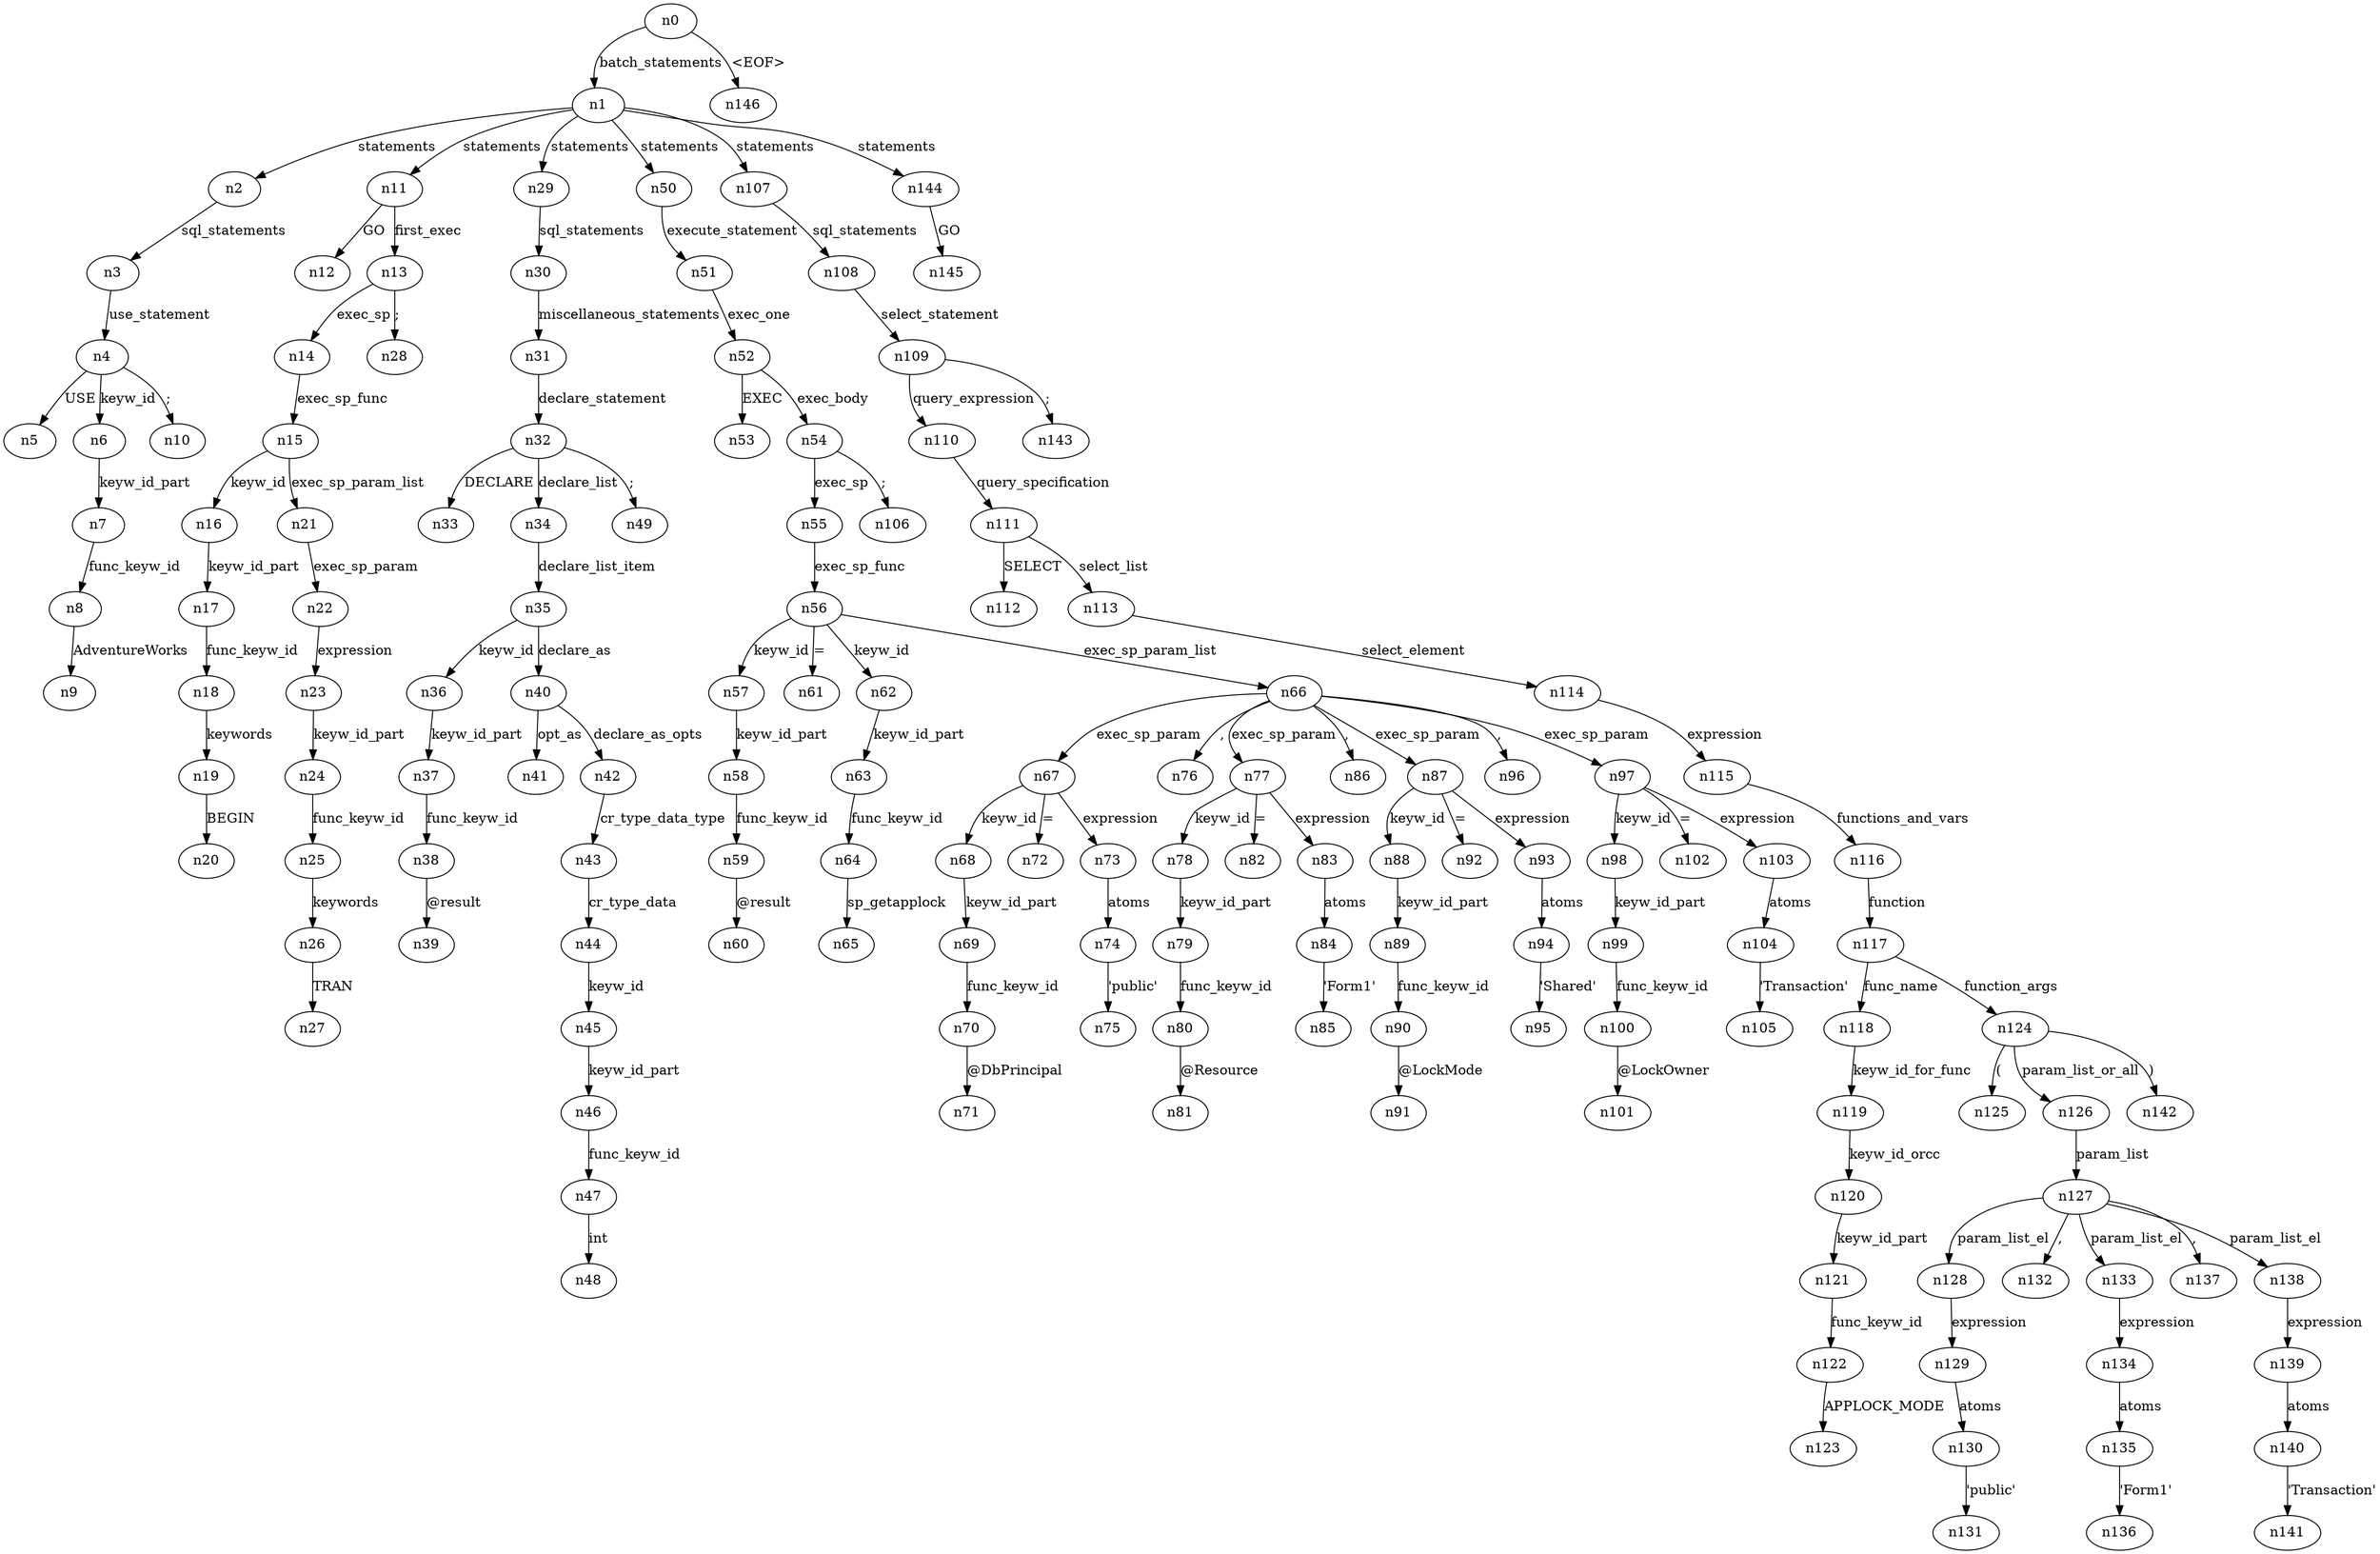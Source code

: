 digraph ParseTree {
  n0 -> n1 [label="batch_statements"];
  n1 -> n2 [label="statements"];
  n2 -> n3 [label="sql_statements"];
  n3 -> n4 [label="use_statement"];
  n4 -> n5 [label="USE"];
  n4 -> n6 [label="keyw_id"];
  n6 -> n7 [label="keyw_id_part"];
  n7 -> n8 [label="func_keyw_id"];
  n8 -> n9 [label="AdventureWorks"];
  n4 -> n10 [label=";"];
  n1 -> n11 [label="statements"];
  n11 -> n12 [label="GO"];
  n11 -> n13 [label="first_exec"];
  n13 -> n14 [label="exec_sp"];
  n14 -> n15 [label="exec_sp_func"];
  n15 -> n16 [label="keyw_id"];
  n16 -> n17 [label="keyw_id_part"];
  n17 -> n18 [label="func_keyw_id"];
  n18 -> n19 [label="keywords"];
  n19 -> n20 [label="BEGIN"];
  n15 -> n21 [label="exec_sp_param_list"];
  n21 -> n22 [label="exec_sp_param"];
  n22 -> n23 [label="expression"];
  n23 -> n24 [label="keyw_id_part"];
  n24 -> n25 [label="func_keyw_id"];
  n25 -> n26 [label="keywords"];
  n26 -> n27 [label="TRAN"];
  n13 -> n28 [label=";"];
  n1 -> n29 [label="statements"];
  n29 -> n30 [label="sql_statements"];
  n30 -> n31 [label="miscellaneous_statements"];
  n31 -> n32 [label="declare_statement"];
  n32 -> n33 [label="DECLARE"];
  n32 -> n34 [label="declare_list"];
  n34 -> n35 [label="declare_list_item"];
  n35 -> n36 [label="keyw_id"];
  n36 -> n37 [label="keyw_id_part"];
  n37 -> n38 [label="func_keyw_id"];
  n38 -> n39 [label="@result"];
  n35 -> n40 [label="declare_as"];
  n40 -> n41 [label="opt_as"];
  n40 -> n42 [label="declare_as_opts"];
  n42 -> n43 [label="cr_type_data_type"];
  n43 -> n44 [label="cr_type_data"];
  n44 -> n45 [label="keyw_id"];
  n45 -> n46 [label="keyw_id_part"];
  n46 -> n47 [label="func_keyw_id"];
  n47 -> n48 [label="int"];
  n32 -> n49 [label=";"];
  n1 -> n50 [label="statements"];
  n50 -> n51 [label="execute_statement"];
  n51 -> n52 [label="exec_one"];
  n52 -> n53 [label="EXEC"];
  n52 -> n54 [label="exec_body"];
  n54 -> n55 [label="exec_sp"];
  n55 -> n56 [label="exec_sp_func"];
  n56 -> n57 [label="keyw_id"];
  n57 -> n58 [label="keyw_id_part"];
  n58 -> n59 [label="func_keyw_id"];
  n59 -> n60 [label="@result"];
  n56 -> n61 [label="="];
  n56 -> n62 [label="keyw_id"];
  n62 -> n63 [label="keyw_id_part"];
  n63 -> n64 [label="func_keyw_id"];
  n64 -> n65 [label="sp_getapplock"];
  n56 -> n66 [label="exec_sp_param_list"];
  n66 -> n67 [label="exec_sp_param"];
  n67 -> n68 [label="keyw_id"];
  n68 -> n69 [label="keyw_id_part"];
  n69 -> n70 [label="func_keyw_id"];
  n70 -> n71 [label="@DbPrincipal"];
  n67 -> n72 [label="="];
  n67 -> n73 [label="expression"];
  n73 -> n74 [label="atoms"];
  n74 -> n75 [label="'public'"];
  n66 -> n76 [label=","];
  n66 -> n77 [label="exec_sp_param"];
  n77 -> n78 [label="keyw_id"];
  n78 -> n79 [label="keyw_id_part"];
  n79 -> n80 [label="func_keyw_id"];
  n80 -> n81 [label="@Resource"];
  n77 -> n82 [label="="];
  n77 -> n83 [label="expression"];
  n83 -> n84 [label="atoms"];
  n84 -> n85 [label="'Form1'"];
  n66 -> n86 [label=","];
  n66 -> n87 [label="exec_sp_param"];
  n87 -> n88 [label="keyw_id"];
  n88 -> n89 [label="keyw_id_part"];
  n89 -> n90 [label="func_keyw_id"];
  n90 -> n91 [label="@LockMode"];
  n87 -> n92 [label="="];
  n87 -> n93 [label="expression"];
  n93 -> n94 [label="atoms"];
  n94 -> n95 [label="'Shared'"];
  n66 -> n96 [label=","];
  n66 -> n97 [label="exec_sp_param"];
  n97 -> n98 [label="keyw_id"];
  n98 -> n99 [label="keyw_id_part"];
  n99 -> n100 [label="func_keyw_id"];
  n100 -> n101 [label="@LockOwner"];
  n97 -> n102 [label="="];
  n97 -> n103 [label="expression"];
  n103 -> n104 [label="atoms"];
  n104 -> n105 [label="'Transaction'"];
  n54 -> n106 [label=";"];
  n1 -> n107 [label="statements"];
  n107 -> n108 [label="sql_statements"];
  n108 -> n109 [label="select_statement"];
  n109 -> n110 [label="query_expression"];
  n110 -> n111 [label="query_specification"];
  n111 -> n112 [label="SELECT"];
  n111 -> n113 [label="select_list"];
  n113 -> n114 [label="select_element"];
  n114 -> n115 [label="expression"];
  n115 -> n116 [label="functions_and_vars"];
  n116 -> n117 [label="function"];
  n117 -> n118 [label="func_name"];
  n118 -> n119 [label="keyw_id_for_func"];
  n119 -> n120 [label="keyw_id_orcc"];
  n120 -> n121 [label="keyw_id_part"];
  n121 -> n122 [label="func_keyw_id"];
  n122 -> n123 [label="APPLOCK_MODE"];
  n117 -> n124 [label="function_args"];
  n124 -> n125 [label="("];
  n124 -> n126 [label="param_list_or_all"];
  n126 -> n127 [label="param_list"];
  n127 -> n128 [label="param_list_el"];
  n128 -> n129 [label="expression"];
  n129 -> n130 [label="atoms"];
  n130 -> n131 [label="'public'"];
  n127 -> n132 [label=","];
  n127 -> n133 [label="param_list_el"];
  n133 -> n134 [label="expression"];
  n134 -> n135 [label="atoms"];
  n135 -> n136 [label="'Form1'"];
  n127 -> n137 [label=","];
  n127 -> n138 [label="param_list_el"];
  n138 -> n139 [label="expression"];
  n139 -> n140 [label="atoms"];
  n140 -> n141 [label="'Transaction'"];
  n124 -> n142 [label=")"];
  n109 -> n143 [label=";"];
  n1 -> n144 [label="statements"];
  n144 -> n145 [label="GO"];
  n0 -> n146 [label="<EOF>"];
}
